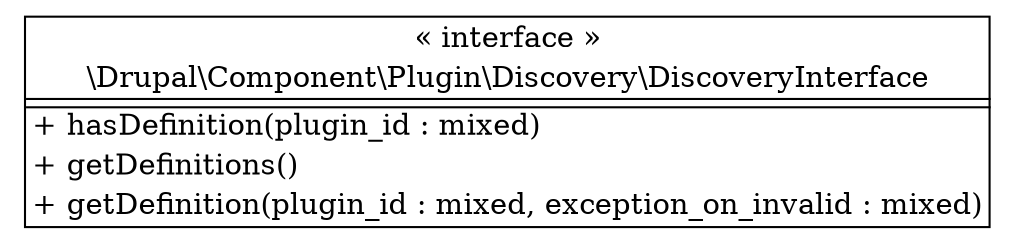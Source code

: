 digraph "Class Diagram" {
  node [shape=plaintext]
  "\\Drupal\\Component\\Plugin\\Discovery\\DiscoveryInterface" [
    label=<
<table border="1" cellpadding="2" cellspacing="0" cellborder="0">
<tr><td align="center">&laquo; interface &raquo;</td></tr>
<tr><td align="center" title="interface DiscoveryInterface">\\Drupal\\Component\\Plugin\\Discovery\\DiscoveryInterface</td></tr><hr />
<tr><td></td></tr>
<hr />
<tr><td align="left" title="public hasDefinition">+ hasDefinition(plugin_id : mixed)</td></tr>
<tr><td align="left" title="public getDefinitions">+ getDefinitions()</td></tr>
<tr><td align="left" title="public getDefinition">+ getDefinition(plugin_id : mixed, exception_on_invalid : mixed)</td></tr>
</table>
  >
  ];
}